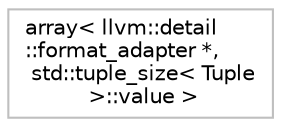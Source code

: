 digraph "Graphical Class Hierarchy"
{
 // LATEX_PDF_SIZE
  bgcolor="transparent";
  edge [fontname="Helvetica",fontsize="10",labelfontname="Helvetica",labelfontsize="10"];
  node [fontname="Helvetica",fontsize="10",shape=record];
  rankdir="LR";
  Node0 [label="array\< llvm::detail\l::format_adapter *,\l std::tuple_size\< Tuple\l \>::value \>",height=0.2,width=0.4,color="grey75",tooltip=" "];
}
